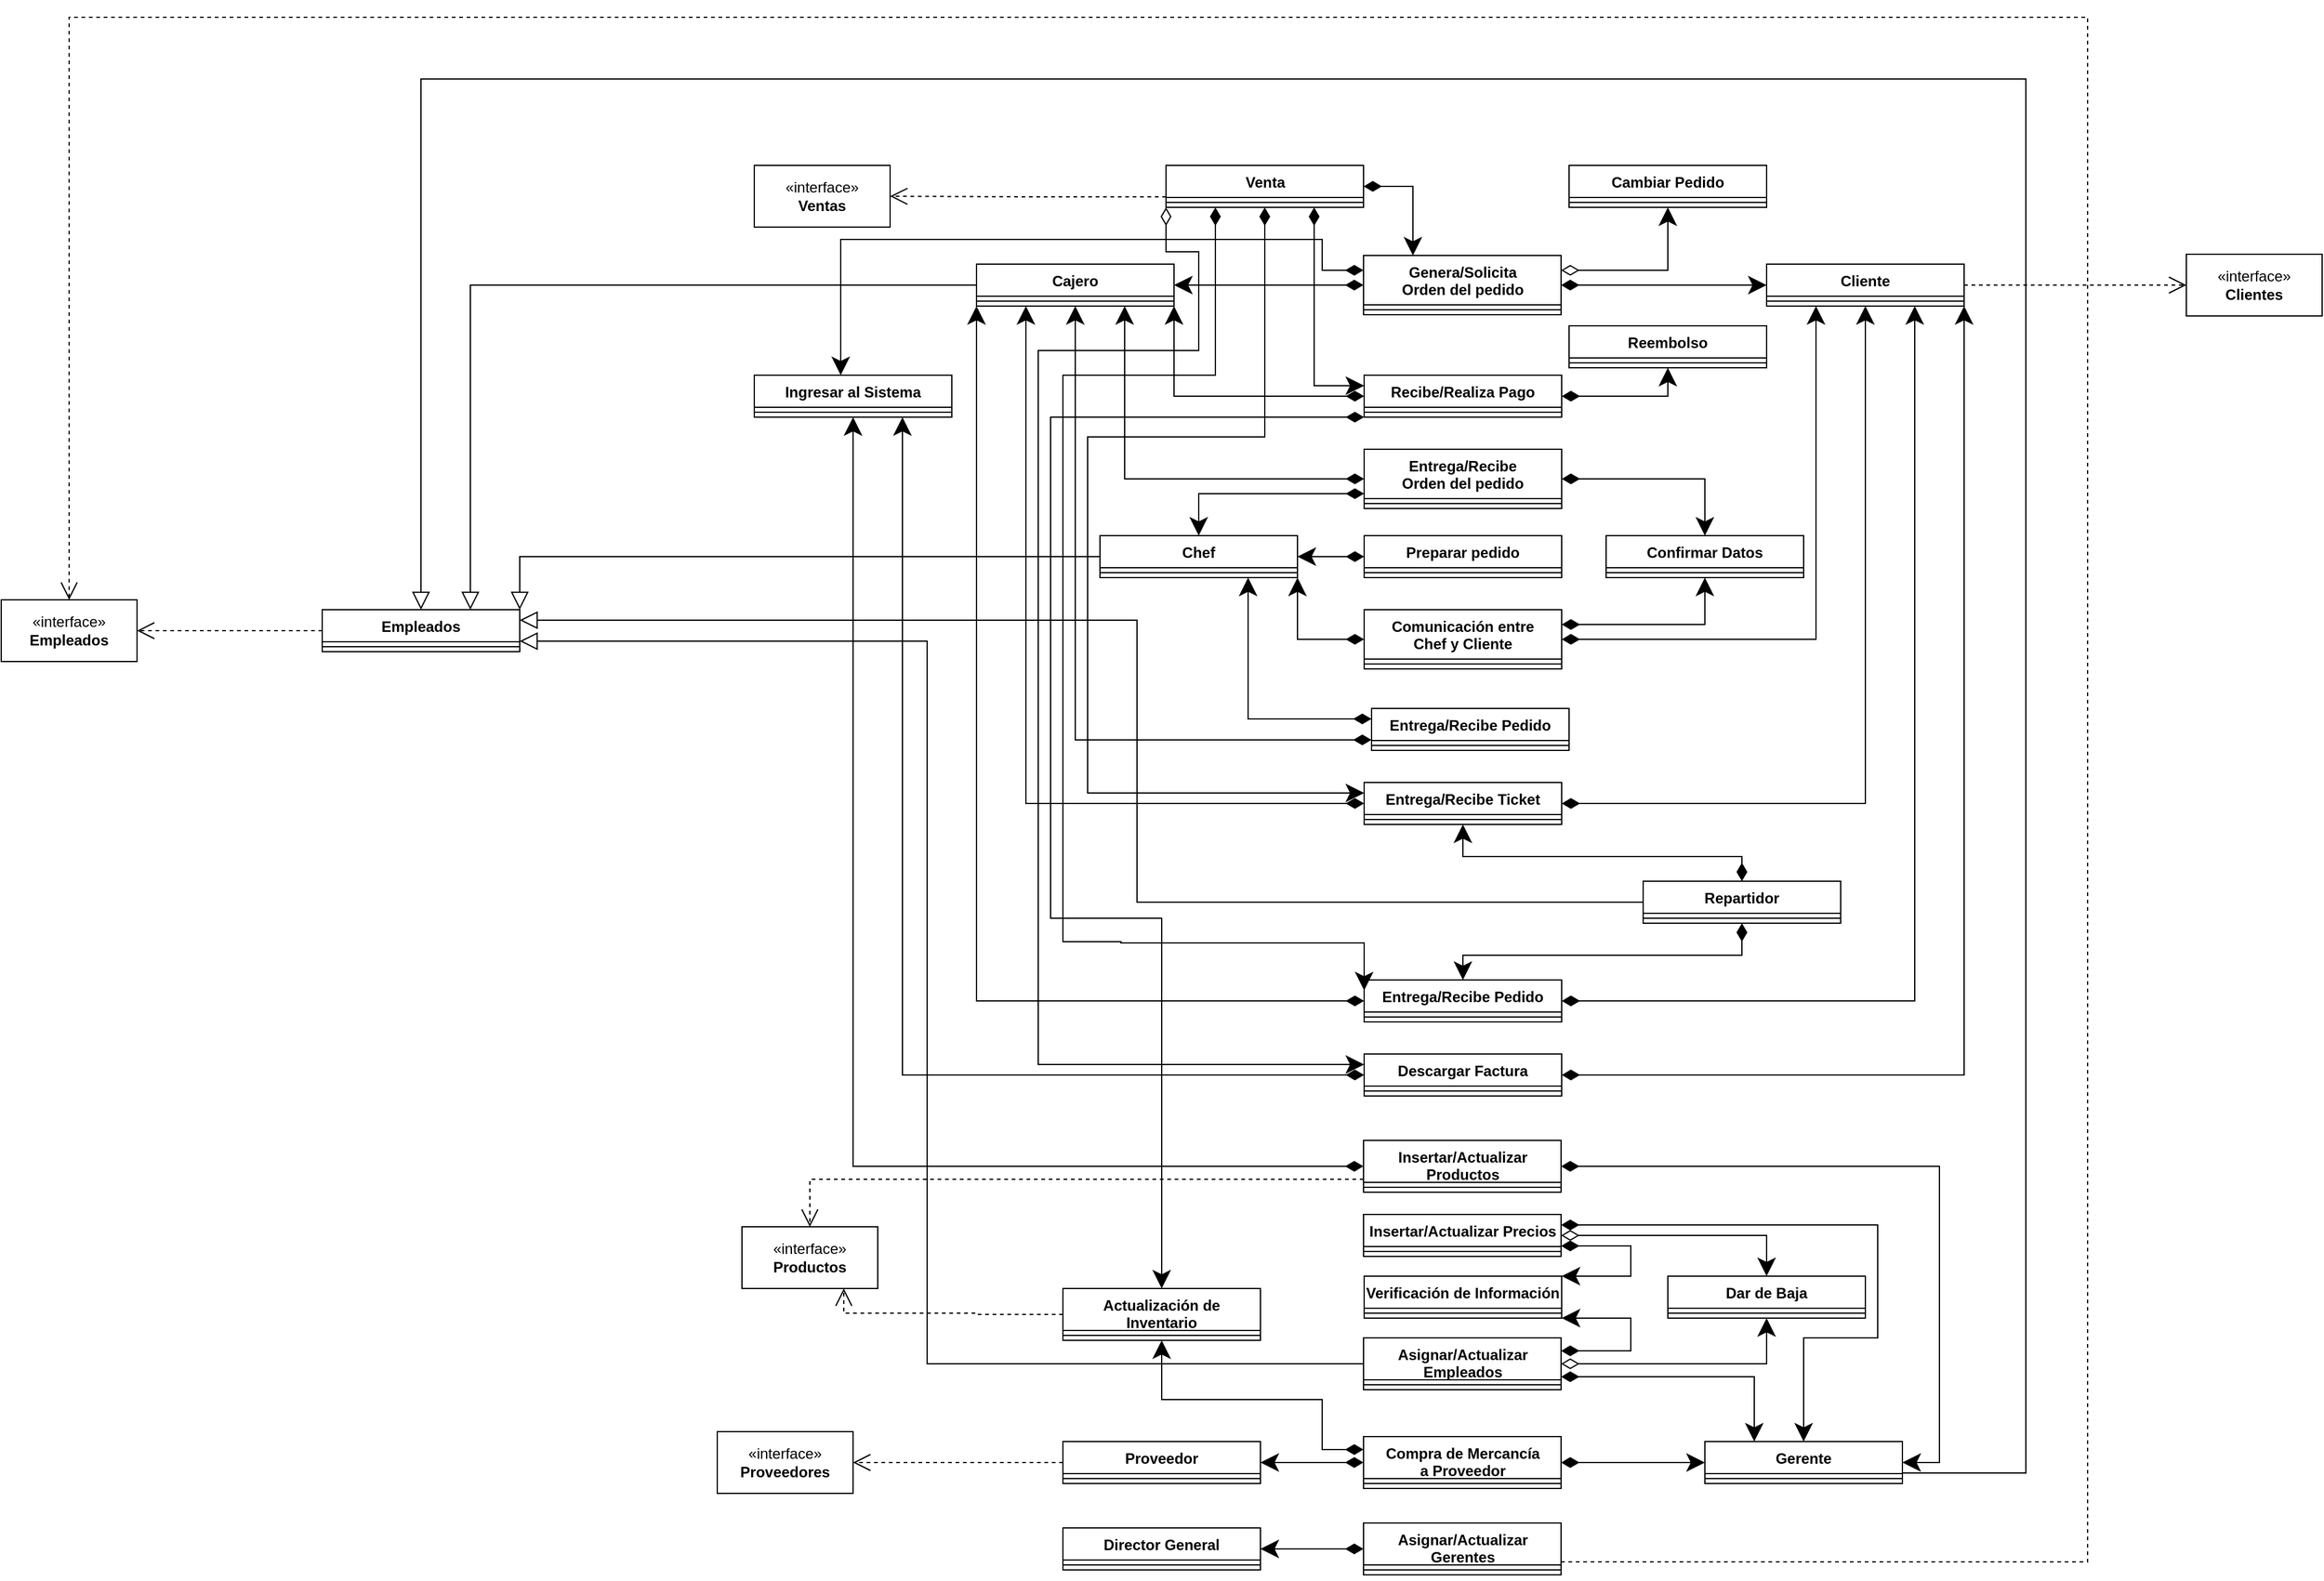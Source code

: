<mxfile version="24.0.4" type="device">
  <diagram name="Página-1" id="PfWwZK9XXGAbCK31NurD">
    <mxGraphModel dx="1707" dy="1693" grid="1" gridSize="10" guides="1" tooltips="1" connect="1" arrows="1" fold="1" page="1" pageScale="1" pageWidth="827" pageHeight="1169" math="0" shadow="0">
      <root>
        <mxCell id="0" />
        <mxCell id="1" parent="0" />
        <mxCell id="RG0kYGxBwc-abc-6VBha-24" style="edgeStyle=orthogonalEdgeStyle;rounded=0;orthogonalLoop=1;jettySize=auto;html=1;exitX=0;exitY=0.5;exitDx=0;exitDy=0;entryX=0.75;entryY=0;entryDx=0;entryDy=0;endArrow=block;endFill=0;endSize=12;" parent="1" source="FRfssdo3dwxB3OvRQ1Hg-1" target="y7RJuOudr_c_py1oiqPL-2" edge="1">
          <mxGeometry relative="1" as="geometry">
            <mxPoint x="-340" y="360" as="targetPoint" />
            <Array as="points">
              <mxPoint x="-400" y="117" />
            </Array>
          </mxGeometry>
        </mxCell>
        <mxCell id="FRfssdo3dwxB3OvRQ1Hg-1" value="Cajero" style="swimlane;fontStyle=1;align=center;verticalAlign=top;childLayout=stackLayout;horizontal=1;startSize=26;horizontalStack=0;resizeParent=1;resizeParentMax=0;resizeLast=0;collapsible=1;marginBottom=0;whiteSpace=wrap;html=1;" parent="1" vertex="1">
          <mxGeometry x="10" y="100" width="160" height="34" as="geometry" />
        </mxCell>
        <mxCell id="FRfssdo3dwxB3OvRQ1Hg-3" value="" style="line;strokeWidth=1;fillColor=none;align=left;verticalAlign=middle;spacingTop=-1;spacingLeft=3;spacingRight=3;rotatable=0;labelPosition=right;points=[];portConstraint=eastwest;strokeColor=inherit;" parent="FRfssdo3dwxB3OvRQ1Hg-1" vertex="1">
          <mxGeometry y="26" width="160" height="8" as="geometry" />
        </mxCell>
        <mxCell id="RG0kYGxBwc-abc-6VBha-12" style="edgeStyle=orthogonalEdgeStyle;rounded=0;orthogonalLoop=1;jettySize=auto;html=1;exitX=1;exitY=0.5;exitDx=0;exitDy=0;entryX=0;entryY=0.5;entryDx=0;entryDy=0;dashed=1;endArrow=open;endFill=0;endSize=12;" parent="1" source="FRfssdo3dwxB3OvRQ1Hg-5" target="RG0kYGxBwc-abc-6VBha-5" edge="1">
          <mxGeometry relative="1" as="geometry" />
        </mxCell>
        <mxCell id="FRfssdo3dwxB3OvRQ1Hg-5" value="Cliente" style="swimlane;fontStyle=1;align=center;verticalAlign=top;childLayout=stackLayout;horizontal=1;startSize=26;horizontalStack=0;resizeParent=1;resizeParentMax=0;resizeLast=0;collapsible=1;marginBottom=0;whiteSpace=wrap;html=1;" parent="1" vertex="1">
          <mxGeometry x="650" y="100" width="160" height="34" as="geometry" />
        </mxCell>
        <mxCell id="FRfssdo3dwxB3OvRQ1Hg-6" value="" style="line;strokeWidth=1;fillColor=none;align=left;verticalAlign=middle;spacingTop=-1;spacingLeft=3;spacingRight=3;rotatable=0;labelPosition=right;points=[];portConstraint=eastwest;strokeColor=inherit;" parent="FRfssdo3dwxB3OvRQ1Hg-5" vertex="1">
          <mxGeometry y="26" width="160" height="8" as="geometry" />
        </mxCell>
        <mxCell id="FRfssdo3dwxB3OvRQ1Hg-15" style="edgeStyle=orthogonalEdgeStyle;rounded=0;orthogonalLoop=1;jettySize=auto;html=1;exitX=1;exitY=0.5;exitDx=0;exitDy=0;entryX=0;entryY=0.5;entryDx=0;entryDy=0;startArrow=diamondThin;startFill=1;targetPerimeterSpacing=4;sourcePerimeterSpacing=4;endSize=12;startSize=12;" parent="1" source="FRfssdo3dwxB3OvRQ1Hg-7" target="FRfssdo3dwxB3OvRQ1Hg-5" edge="1">
          <mxGeometry relative="1" as="geometry" />
        </mxCell>
        <mxCell id="FRfssdo3dwxB3OvRQ1Hg-16" style="edgeStyle=orthogonalEdgeStyle;rounded=0;orthogonalLoop=1;jettySize=auto;html=1;exitX=0;exitY=0.5;exitDx=0;exitDy=0;entryX=1;entryY=0.5;entryDx=0;entryDy=0;startArrow=diamondThin;startFill=1;endSize=12;startSize=12;" parent="1" source="FRfssdo3dwxB3OvRQ1Hg-7" target="FRfssdo3dwxB3OvRQ1Hg-1" edge="1">
          <mxGeometry relative="1" as="geometry" />
        </mxCell>
        <mxCell id="FRfssdo3dwxB3OvRQ1Hg-22" style="edgeStyle=orthogonalEdgeStyle;rounded=0;orthogonalLoop=1;jettySize=auto;html=1;exitX=1;exitY=0.25;exitDx=0;exitDy=0;entryX=0.5;entryY=1;entryDx=0;entryDy=0;startArrow=diamondThin;startFill=0;endSize=12;startSize=12;targetPerimeterSpacing=4;sourcePerimeterSpacing=4;" parent="1" source="FRfssdo3dwxB3OvRQ1Hg-7" target="FRfssdo3dwxB3OvRQ1Hg-20" edge="1">
          <mxGeometry relative="1" as="geometry" />
        </mxCell>
        <mxCell id="FRfssdo3dwxB3OvRQ1Hg-30" style="edgeStyle=orthogonalEdgeStyle;rounded=0;orthogonalLoop=1;jettySize=auto;html=1;exitX=0;exitY=0.25;exitDx=0;exitDy=0;entryX=0.5;entryY=0;entryDx=0;entryDy=0;startArrow=diamondThin;startFill=1;endSize=12;startSize=12;" parent="1" source="FRfssdo3dwxB3OvRQ1Hg-7" edge="1">
          <mxGeometry relative="1" as="geometry">
            <mxPoint x="-100" y="190" as="targetPoint" />
            <Array as="points">
              <mxPoint x="290" y="105" />
              <mxPoint x="290" y="80" />
              <mxPoint x="-100" y="80" />
            </Array>
          </mxGeometry>
        </mxCell>
        <mxCell id="FRfssdo3dwxB3OvRQ1Hg-7" value="Genera/Solicita&lt;br&gt;Orden del pedido" style="swimlane;fontStyle=1;align=center;verticalAlign=top;childLayout=stackLayout;horizontal=1;startSize=40;horizontalStack=0;resizeParent=1;resizeParentMax=0;resizeLast=0;collapsible=1;marginBottom=0;whiteSpace=wrap;html=1;" parent="1" vertex="1">
          <mxGeometry x="323.5" y="93" width="160" height="48" as="geometry" />
        </mxCell>
        <mxCell id="FRfssdo3dwxB3OvRQ1Hg-9" value="" style="line;strokeWidth=1;fillColor=none;align=left;verticalAlign=middle;spacingTop=-1;spacingLeft=3;spacingRight=3;rotatable=0;labelPosition=right;points=[];portConstraint=eastwest;strokeColor=inherit;" parent="FRfssdo3dwxB3OvRQ1Hg-7" vertex="1">
          <mxGeometry y="40" width="160" height="8" as="geometry" />
        </mxCell>
        <mxCell id="FRfssdo3dwxB3OvRQ1Hg-11" value="Ingresar al Sistema" style="swimlane;fontStyle=1;align=center;verticalAlign=top;childLayout=stackLayout;horizontal=1;startSize=26;horizontalStack=0;resizeParent=1;resizeParentMax=0;resizeLast=0;collapsible=1;marginBottom=0;whiteSpace=wrap;html=1;" parent="1" vertex="1">
          <mxGeometry x="-170" y="190" width="160" height="34" as="geometry" />
        </mxCell>
        <mxCell id="FRfssdo3dwxB3OvRQ1Hg-13" value="" style="line;strokeWidth=1;fillColor=none;align=left;verticalAlign=middle;spacingTop=-1;spacingLeft=3;spacingRight=3;rotatable=0;labelPosition=right;points=[];portConstraint=eastwest;strokeColor=inherit;" parent="FRfssdo3dwxB3OvRQ1Hg-11" vertex="1">
          <mxGeometry y="26" width="160" height="8" as="geometry" />
        </mxCell>
        <mxCell id="FRfssdo3dwxB3OvRQ1Hg-20" value="Cambiar Pedido" style="swimlane;fontStyle=1;align=center;verticalAlign=top;childLayout=stackLayout;horizontal=1;startSize=26;horizontalStack=0;resizeParent=1;resizeParentMax=0;resizeLast=0;collapsible=1;marginBottom=0;whiteSpace=wrap;html=1;" parent="1" vertex="1">
          <mxGeometry x="490" y="20" width="160" height="34" as="geometry" />
        </mxCell>
        <mxCell id="FRfssdo3dwxB3OvRQ1Hg-21" value="" style="line;strokeWidth=1;fillColor=none;align=left;verticalAlign=middle;spacingTop=-1;spacingLeft=3;spacingRight=3;rotatable=0;labelPosition=right;points=[];portConstraint=eastwest;strokeColor=inherit;" parent="FRfssdo3dwxB3OvRQ1Hg-20" vertex="1">
          <mxGeometry y="26" width="160" height="8" as="geometry" />
        </mxCell>
        <mxCell id="FRfssdo3dwxB3OvRQ1Hg-28" style="edgeStyle=orthogonalEdgeStyle;rounded=0;orthogonalLoop=1;jettySize=auto;html=1;exitX=1;exitY=0.5;exitDx=0;exitDy=0;entryX=0.5;entryY=1;entryDx=0;entryDy=0;startArrow=diamondThin;startFill=1;endSize=12;startSize=12;" parent="1" source="FRfssdo3dwxB3OvRQ1Hg-23" target="FRfssdo3dwxB3OvRQ1Hg-26" edge="1">
          <mxGeometry relative="1" as="geometry">
            <Array as="points">
              <mxPoint x="570" y="207" />
            </Array>
          </mxGeometry>
        </mxCell>
        <mxCell id="FRfssdo3dwxB3OvRQ1Hg-31" style="edgeStyle=orthogonalEdgeStyle;rounded=0;orthogonalLoop=1;jettySize=auto;html=1;exitX=0;exitY=0.5;exitDx=0;exitDy=0;entryX=1;entryY=1;entryDx=0;entryDy=0;startArrow=diamondThin;startFill=1;endSize=12;startSize=12;" parent="1" source="FRfssdo3dwxB3OvRQ1Hg-23" target="FRfssdo3dwxB3OvRQ1Hg-1" edge="1">
          <mxGeometry relative="1" as="geometry" />
        </mxCell>
        <mxCell id="FRfssdo3dwxB3OvRQ1Hg-117" style="edgeStyle=orthogonalEdgeStyle;rounded=0;orthogonalLoop=1;jettySize=auto;html=1;exitX=0;exitY=1;exitDx=0;exitDy=0;entryX=0.5;entryY=0;entryDx=0;entryDy=0;startArrow=diamondThin;startFill=1;endSize=12;startSize=12;" parent="1" source="FRfssdo3dwxB3OvRQ1Hg-23" target="FRfssdo3dwxB3OvRQ1Hg-114" edge="1">
          <mxGeometry relative="1" as="geometry">
            <Array as="points">
              <mxPoint x="70" y="224" />
              <mxPoint x="70" y="630" />
              <mxPoint x="160" y="630" />
            </Array>
          </mxGeometry>
        </mxCell>
        <mxCell id="FRfssdo3dwxB3OvRQ1Hg-23" value="Recibe/Realiza Pago" style="swimlane;fontStyle=1;align=center;verticalAlign=top;childLayout=stackLayout;horizontal=1;startSize=26;horizontalStack=0;resizeParent=1;resizeParentMax=0;resizeLast=0;collapsible=1;marginBottom=0;whiteSpace=wrap;html=1;" parent="1" vertex="1">
          <mxGeometry x="324" y="190" width="160" height="34" as="geometry" />
        </mxCell>
        <mxCell id="FRfssdo3dwxB3OvRQ1Hg-24" value="" style="line;strokeWidth=1;fillColor=none;align=left;verticalAlign=middle;spacingTop=-1;spacingLeft=3;spacingRight=3;rotatable=0;labelPosition=right;points=[];portConstraint=eastwest;strokeColor=inherit;" parent="FRfssdo3dwxB3OvRQ1Hg-23" vertex="1">
          <mxGeometry y="26" width="160" height="8" as="geometry" />
        </mxCell>
        <mxCell id="FRfssdo3dwxB3OvRQ1Hg-26" value="Reembolso" style="swimlane;fontStyle=1;align=center;verticalAlign=top;childLayout=stackLayout;horizontal=1;startSize=26;horizontalStack=0;resizeParent=1;resizeParentMax=0;resizeLast=0;collapsible=1;marginBottom=0;whiteSpace=wrap;html=1;" parent="1" vertex="1">
          <mxGeometry x="490" y="150" width="160" height="34" as="geometry" />
        </mxCell>
        <mxCell id="FRfssdo3dwxB3OvRQ1Hg-27" value="" style="line;strokeWidth=1;fillColor=none;align=left;verticalAlign=middle;spacingTop=-1;spacingLeft=3;spacingRight=3;rotatable=0;labelPosition=right;points=[];portConstraint=eastwest;strokeColor=inherit;" parent="FRfssdo3dwxB3OvRQ1Hg-26" vertex="1">
          <mxGeometry y="26" width="160" height="8" as="geometry" />
        </mxCell>
        <mxCell id="FRfssdo3dwxB3OvRQ1Hg-35" style="edgeStyle=orthogonalEdgeStyle;rounded=0;orthogonalLoop=1;jettySize=auto;html=1;exitX=0;exitY=0.5;exitDx=0;exitDy=0;entryX=0.25;entryY=1;entryDx=0;entryDy=0;startArrow=diamondThin;startFill=1;endSize=12;startSize=12;" parent="1" source="FRfssdo3dwxB3OvRQ1Hg-32" target="FRfssdo3dwxB3OvRQ1Hg-1" edge="1">
          <mxGeometry relative="1" as="geometry" />
        </mxCell>
        <mxCell id="FRfssdo3dwxB3OvRQ1Hg-36" style="edgeStyle=orthogonalEdgeStyle;rounded=0;orthogonalLoop=1;jettySize=auto;html=1;exitX=1;exitY=0.5;exitDx=0;exitDy=0;startArrow=diamondThin;startFill=1;endSize=12;startSize=12;entryX=0.5;entryY=1;entryDx=0;entryDy=0;" parent="1" source="FRfssdo3dwxB3OvRQ1Hg-32" target="FRfssdo3dwxB3OvRQ1Hg-5" edge="1">
          <mxGeometry relative="1" as="geometry">
            <mxPoint x="730" y="190" as="targetPoint" />
            <Array as="points">
              <mxPoint x="730" y="537" />
            </Array>
          </mxGeometry>
        </mxCell>
        <mxCell id="FRfssdo3dwxB3OvRQ1Hg-32" value="Entrega/Recibe Ticket" style="swimlane;fontStyle=1;align=center;verticalAlign=top;childLayout=stackLayout;horizontal=1;startSize=26;horizontalStack=0;resizeParent=1;resizeParentMax=0;resizeLast=0;collapsible=1;marginBottom=0;whiteSpace=wrap;html=1;" parent="1" vertex="1">
          <mxGeometry x="324" y="520" width="160" height="34" as="geometry" />
        </mxCell>
        <mxCell id="FRfssdo3dwxB3OvRQ1Hg-33" value="" style="line;strokeWidth=1;fillColor=none;align=left;verticalAlign=middle;spacingTop=-1;spacingLeft=3;spacingRight=3;rotatable=0;labelPosition=right;points=[];portConstraint=eastwest;strokeColor=inherit;" parent="FRfssdo3dwxB3OvRQ1Hg-32" vertex="1">
          <mxGeometry y="26" width="160" height="8" as="geometry" />
        </mxCell>
        <mxCell id="FRfssdo3dwxB3OvRQ1Hg-67" style="edgeStyle=orthogonalEdgeStyle;rounded=0;orthogonalLoop=1;jettySize=auto;html=1;exitX=0.5;exitY=0;exitDx=0;exitDy=0;entryX=0.5;entryY=1;entryDx=0;entryDy=0;startArrow=diamondThin;startFill=1;endSize=12;startSize=12;" parent="1" source="FRfssdo3dwxB3OvRQ1Hg-37" target="FRfssdo3dwxB3OvRQ1Hg-32" edge="1">
          <mxGeometry relative="1" as="geometry">
            <Array as="points">
              <mxPoint x="630" y="580" />
              <mxPoint x="404" y="580" />
            </Array>
          </mxGeometry>
        </mxCell>
        <mxCell id="FRfssdo3dwxB3OvRQ1Hg-68" style="edgeStyle=orthogonalEdgeStyle;rounded=0;orthogonalLoop=1;jettySize=auto;html=1;exitX=0.5;exitY=1;exitDx=0;exitDy=0;entryX=0.5;entryY=0;entryDx=0;entryDy=0;startArrow=diamondThin;startFill=1;endSize=12;startSize=12;" parent="1" source="FRfssdo3dwxB3OvRQ1Hg-37" target="FRfssdo3dwxB3OvRQ1Hg-42" edge="1">
          <mxGeometry relative="1" as="geometry">
            <Array as="points">
              <mxPoint x="630" y="660" />
              <mxPoint x="404" y="660" />
            </Array>
          </mxGeometry>
        </mxCell>
        <mxCell id="RG0kYGxBwc-abc-6VBha-29" style="edgeStyle=orthogonalEdgeStyle;rounded=0;orthogonalLoop=1;jettySize=auto;html=1;exitX=0;exitY=0.5;exitDx=0;exitDy=0;entryX=1;entryY=0.25;entryDx=0;entryDy=0;endArrow=block;endFill=0;endSize=12;" parent="1" source="FRfssdo3dwxB3OvRQ1Hg-37" target="y7RJuOudr_c_py1oiqPL-2" edge="1">
          <mxGeometry relative="1" as="geometry">
            <Array as="points">
              <mxPoint x="140" y="617" />
              <mxPoint x="140" y="389" />
            </Array>
            <mxPoint x="-340" y="385" as="targetPoint" />
          </mxGeometry>
        </mxCell>
        <mxCell id="FRfssdo3dwxB3OvRQ1Hg-37" value="Repartidor" style="swimlane;fontStyle=1;align=center;verticalAlign=top;childLayout=stackLayout;horizontal=1;startSize=26;horizontalStack=0;resizeParent=1;resizeParentMax=0;resizeLast=0;collapsible=1;marginBottom=0;whiteSpace=wrap;html=1;" parent="1" vertex="1">
          <mxGeometry x="550" y="600" width="160" height="34" as="geometry" />
        </mxCell>
        <mxCell id="FRfssdo3dwxB3OvRQ1Hg-38" value="" style="line;strokeWidth=1;fillColor=none;align=left;verticalAlign=middle;spacingTop=-1;spacingLeft=3;spacingRight=3;rotatable=0;labelPosition=right;points=[];portConstraint=eastwest;strokeColor=inherit;" parent="FRfssdo3dwxB3OvRQ1Hg-37" vertex="1">
          <mxGeometry y="26" width="160" height="8" as="geometry" />
        </mxCell>
        <mxCell id="FRfssdo3dwxB3OvRQ1Hg-66" style="edgeStyle=orthogonalEdgeStyle;rounded=0;orthogonalLoop=1;jettySize=auto;html=1;exitX=0;exitY=0.5;exitDx=0;exitDy=0;entryX=0;entryY=1;entryDx=0;entryDy=0;startArrow=diamondThin;startFill=1;endSize=12;startSize=12;" parent="1" source="FRfssdo3dwxB3OvRQ1Hg-42" target="FRfssdo3dwxB3OvRQ1Hg-1" edge="1">
          <mxGeometry relative="1" as="geometry" />
        </mxCell>
        <mxCell id="FRfssdo3dwxB3OvRQ1Hg-69" style="edgeStyle=orthogonalEdgeStyle;rounded=0;orthogonalLoop=1;jettySize=auto;html=1;exitX=1;exitY=0.5;exitDx=0;exitDy=0;entryX=0.75;entryY=1;entryDx=0;entryDy=0;startArrow=diamondThin;startFill=1;endSize=12;startSize=12;" parent="1" source="FRfssdo3dwxB3OvRQ1Hg-42" target="FRfssdo3dwxB3OvRQ1Hg-5" edge="1">
          <mxGeometry relative="1" as="geometry" />
        </mxCell>
        <mxCell id="FRfssdo3dwxB3OvRQ1Hg-42" value="Entrega/Recibe Pedido" style="swimlane;fontStyle=1;align=center;verticalAlign=top;childLayout=stackLayout;horizontal=1;startSize=26;horizontalStack=0;resizeParent=1;resizeParentMax=0;resizeLast=0;collapsible=1;marginBottom=0;whiteSpace=wrap;html=1;" parent="1" vertex="1">
          <mxGeometry x="324" y="680" width="160" height="34" as="geometry" />
        </mxCell>
        <mxCell id="FRfssdo3dwxB3OvRQ1Hg-43" value="" style="line;strokeWidth=1;fillColor=none;align=left;verticalAlign=middle;spacingTop=-1;spacingLeft=3;spacingRight=3;rotatable=0;labelPosition=right;points=[];portConstraint=eastwest;strokeColor=inherit;" parent="FRfssdo3dwxB3OvRQ1Hg-42" vertex="1">
          <mxGeometry y="26" width="160" height="8" as="geometry" />
        </mxCell>
        <mxCell id="FRfssdo3dwxB3OvRQ1Hg-46" style="edgeStyle=orthogonalEdgeStyle;rounded=0;orthogonalLoop=1;jettySize=auto;html=1;exitX=0;exitY=0.5;exitDx=0;exitDy=0;entryX=0.75;entryY=1;entryDx=0;entryDy=0;endSize=12;startSize=12;startArrow=diamondThin;startFill=1;" parent="1" source="FRfssdo3dwxB3OvRQ1Hg-44" target="FRfssdo3dwxB3OvRQ1Hg-1" edge="1">
          <mxGeometry relative="1" as="geometry" />
        </mxCell>
        <mxCell id="FRfssdo3dwxB3OvRQ1Hg-49" style="edgeStyle=orthogonalEdgeStyle;rounded=0;orthogonalLoop=1;jettySize=auto;html=1;exitX=0;exitY=0.75;exitDx=0;exitDy=0;entryX=0.5;entryY=0;entryDx=0;entryDy=0;startArrow=diamondThin;startFill=1;endSize=12;startSize=12;" parent="1" source="FRfssdo3dwxB3OvRQ1Hg-44" target="FRfssdo3dwxB3OvRQ1Hg-47" edge="1">
          <mxGeometry relative="1" as="geometry">
            <Array as="points">
              <mxPoint x="190" y="286" />
            </Array>
          </mxGeometry>
        </mxCell>
        <mxCell id="FRfssdo3dwxB3OvRQ1Hg-61" style="edgeStyle=orthogonalEdgeStyle;rounded=0;orthogonalLoop=1;jettySize=auto;html=1;exitX=1;exitY=0.5;exitDx=0;exitDy=0;entryX=0.5;entryY=0;entryDx=0;entryDy=0;startArrow=diamondThin;startFill=1;endSize=12;startSize=12;" parent="1" source="FRfssdo3dwxB3OvRQ1Hg-44" target="FRfssdo3dwxB3OvRQ1Hg-58" edge="1">
          <mxGeometry relative="1" as="geometry" />
        </mxCell>
        <mxCell id="FRfssdo3dwxB3OvRQ1Hg-44" value="Entrega/Recibe&lt;br&gt;Orden del pedido" style="swimlane;fontStyle=1;align=center;verticalAlign=top;childLayout=stackLayout;horizontal=1;startSize=40;horizontalStack=0;resizeParent=1;resizeParentMax=0;resizeLast=0;collapsible=1;marginBottom=0;whiteSpace=wrap;html=1;" parent="1" vertex="1">
          <mxGeometry x="324" y="250" width="160" height="48" as="geometry" />
        </mxCell>
        <mxCell id="FRfssdo3dwxB3OvRQ1Hg-45" value="" style="line;strokeWidth=1;fillColor=none;align=left;verticalAlign=middle;spacingTop=-1;spacingLeft=3;spacingRight=3;rotatable=0;labelPosition=right;points=[];portConstraint=eastwest;strokeColor=inherit;" parent="FRfssdo3dwxB3OvRQ1Hg-44" vertex="1">
          <mxGeometry y="40" width="160" height="8" as="geometry" />
        </mxCell>
        <mxCell id="RG0kYGxBwc-abc-6VBha-28" style="edgeStyle=orthogonalEdgeStyle;rounded=0;orthogonalLoop=1;jettySize=auto;html=1;exitX=0;exitY=0.5;exitDx=0;exitDy=0;entryX=1;entryY=0;entryDx=0;entryDy=0;endSize=12;endArrow=block;endFill=0;" parent="1" source="FRfssdo3dwxB3OvRQ1Hg-47" target="y7RJuOudr_c_py1oiqPL-2" edge="1">
          <mxGeometry relative="1" as="geometry">
            <mxPoint x="-340" y="372.5" as="targetPoint" />
          </mxGeometry>
        </mxCell>
        <mxCell id="FRfssdo3dwxB3OvRQ1Hg-47" value="Chef" style="swimlane;fontStyle=1;align=center;verticalAlign=top;childLayout=stackLayout;horizontal=1;startSize=26;horizontalStack=0;resizeParent=1;resizeParentMax=0;resizeLast=0;collapsible=1;marginBottom=0;whiteSpace=wrap;html=1;" parent="1" vertex="1">
          <mxGeometry x="110" y="320" width="160" height="34" as="geometry" />
        </mxCell>
        <mxCell id="FRfssdo3dwxB3OvRQ1Hg-48" value="" style="line;strokeWidth=1;fillColor=none;align=left;verticalAlign=middle;spacingTop=-1;spacingLeft=3;spacingRight=3;rotatable=0;labelPosition=right;points=[];portConstraint=eastwest;strokeColor=inherit;" parent="FRfssdo3dwxB3OvRQ1Hg-47" vertex="1">
          <mxGeometry y="26" width="160" height="8" as="geometry" />
        </mxCell>
        <mxCell id="FRfssdo3dwxB3OvRQ1Hg-53" style="edgeStyle=orthogonalEdgeStyle;rounded=0;orthogonalLoop=1;jettySize=auto;html=1;exitX=0;exitY=0.5;exitDx=0;exitDy=0;entryX=1;entryY=0.5;entryDx=0;entryDy=0;startArrow=diamondThin;startFill=1;endSize=12;startSize=12;" parent="1" source="FRfssdo3dwxB3OvRQ1Hg-50" target="FRfssdo3dwxB3OvRQ1Hg-47" edge="1">
          <mxGeometry relative="1" as="geometry" />
        </mxCell>
        <mxCell id="FRfssdo3dwxB3OvRQ1Hg-50" value="Preparar pedido" style="swimlane;fontStyle=1;align=center;verticalAlign=top;childLayout=stackLayout;horizontal=1;startSize=26;horizontalStack=0;resizeParent=1;resizeParentMax=0;resizeLast=0;collapsible=1;marginBottom=0;whiteSpace=wrap;html=1;" parent="1" vertex="1">
          <mxGeometry x="324" y="320" width="160" height="34" as="geometry" />
        </mxCell>
        <mxCell id="FRfssdo3dwxB3OvRQ1Hg-51" value="" style="line;strokeWidth=1;fillColor=none;align=left;verticalAlign=middle;spacingTop=-1;spacingLeft=3;spacingRight=3;rotatable=0;labelPosition=right;points=[];portConstraint=eastwest;strokeColor=inherit;" parent="FRfssdo3dwxB3OvRQ1Hg-50" vertex="1">
          <mxGeometry y="26" width="160" height="8" as="geometry" />
        </mxCell>
        <mxCell id="FRfssdo3dwxB3OvRQ1Hg-56" style="edgeStyle=orthogonalEdgeStyle;rounded=0;orthogonalLoop=1;jettySize=auto;html=1;exitX=0;exitY=0.5;exitDx=0;exitDy=0;entryX=1;entryY=1;entryDx=0;entryDy=0;endSize=12;startSize=12;startArrow=diamondThin;startFill=1;" parent="1" source="FRfssdo3dwxB3OvRQ1Hg-54" target="FRfssdo3dwxB3OvRQ1Hg-47" edge="1">
          <mxGeometry relative="1" as="geometry" />
        </mxCell>
        <mxCell id="FRfssdo3dwxB3OvRQ1Hg-57" style="edgeStyle=orthogonalEdgeStyle;rounded=0;orthogonalLoop=1;jettySize=auto;html=1;exitX=1;exitY=0.5;exitDx=0;exitDy=0;entryX=0.25;entryY=1;entryDx=0;entryDy=0;endSize=12;startSize=12;startArrow=diamondThin;startFill=1;" parent="1" source="FRfssdo3dwxB3OvRQ1Hg-54" target="FRfssdo3dwxB3OvRQ1Hg-5" edge="1">
          <mxGeometry relative="1" as="geometry" />
        </mxCell>
        <mxCell id="FRfssdo3dwxB3OvRQ1Hg-60" style="edgeStyle=orthogonalEdgeStyle;rounded=0;orthogonalLoop=1;jettySize=auto;html=1;exitX=1;exitY=0.25;exitDx=0;exitDy=0;entryX=0.5;entryY=1;entryDx=0;entryDy=0;startArrow=diamondThin;startFill=1;endSize=12;startSize=12;" parent="1" source="FRfssdo3dwxB3OvRQ1Hg-54" target="FRfssdo3dwxB3OvRQ1Hg-58" edge="1">
          <mxGeometry relative="1" as="geometry" />
        </mxCell>
        <mxCell id="FRfssdo3dwxB3OvRQ1Hg-54" value="Comunicación entre&lt;br&gt;Chef y Cliente" style="swimlane;fontStyle=1;align=center;verticalAlign=top;childLayout=stackLayout;horizontal=1;startSize=40;horizontalStack=0;resizeParent=1;resizeParentMax=0;resizeLast=0;collapsible=1;marginBottom=0;whiteSpace=wrap;html=1;" parent="1" vertex="1">
          <mxGeometry x="324" y="380" width="160" height="48" as="geometry" />
        </mxCell>
        <mxCell id="FRfssdo3dwxB3OvRQ1Hg-55" value="" style="line;strokeWidth=1;fillColor=none;align=left;verticalAlign=middle;spacingTop=-1;spacingLeft=3;spacingRight=3;rotatable=0;labelPosition=right;points=[];portConstraint=eastwest;strokeColor=inherit;" parent="FRfssdo3dwxB3OvRQ1Hg-54" vertex="1">
          <mxGeometry y="40" width="160" height="8" as="geometry" />
        </mxCell>
        <mxCell id="FRfssdo3dwxB3OvRQ1Hg-58" value="Confirmar Datos" style="swimlane;fontStyle=1;align=center;verticalAlign=top;childLayout=stackLayout;horizontal=1;startSize=26;horizontalStack=0;resizeParent=1;resizeParentMax=0;resizeLast=0;collapsible=1;marginBottom=0;whiteSpace=wrap;html=1;" parent="1" vertex="1">
          <mxGeometry x="520" y="320" width="160" height="34" as="geometry" />
        </mxCell>
        <mxCell id="FRfssdo3dwxB3OvRQ1Hg-59" value="" style="line;strokeWidth=1;fillColor=none;align=left;verticalAlign=middle;spacingTop=-1;spacingLeft=3;spacingRight=3;rotatable=0;labelPosition=right;points=[];portConstraint=eastwest;strokeColor=inherit;" parent="FRfssdo3dwxB3OvRQ1Hg-58" vertex="1">
          <mxGeometry y="26" width="160" height="8" as="geometry" />
        </mxCell>
        <mxCell id="FRfssdo3dwxB3OvRQ1Hg-64" style="edgeStyle=orthogonalEdgeStyle;rounded=0;orthogonalLoop=1;jettySize=auto;html=1;exitX=0;exitY=0.25;exitDx=0;exitDy=0;entryX=0.75;entryY=1;entryDx=0;entryDy=0;endSize=12;startSize=12;startArrow=diamondThin;startFill=1;" parent="1" source="FRfssdo3dwxB3OvRQ1Hg-62" target="FRfssdo3dwxB3OvRQ1Hg-47" edge="1">
          <mxGeometry relative="1" as="geometry" />
        </mxCell>
        <mxCell id="FRfssdo3dwxB3OvRQ1Hg-65" style="edgeStyle=orthogonalEdgeStyle;rounded=0;orthogonalLoop=1;jettySize=auto;html=1;exitX=0;exitY=0.75;exitDx=0;exitDy=0;entryX=0.5;entryY=1;entryDx=0;entryDy=0;startArrow=diamondThin;startFill=1;endSize=12;startSize=12;" parent="1" source="FRfssdo3dwxB3OvRQ1Hg-62" target="FRfssdo3dwxB3OvRQ1Hg-1" edge="1">
          <mxGeometry relative="1" as="geometry" />
        </mxCell>
        <mxCell id="FRfssdo3dwxB3OvRQ1Hg-62" value="Entrega/Recibe Pedido" style="swimlane;fontStyle=1;align=center;verticalAlign=top;childLayout=stackLayout;horizontal=1;startSize=26;horizontalStack=0;resizeParent=1;resizeParentMax=0;resizeLast=0;collapsible=1;marginBottom=0;whiteSpace=wrap;html=1;" parent="1" vertex="1">
          <mxGeometry x="330" y="460" width="160" height="34" as="geometry" />
        </mxCell>
        <mxCell id="FRfssdo3dwxB3OvRQ1Hg-63" value="" style="line;strokeWidth=1;fillColor=none;align=left;verticalAlign=middle;spacingTop=-1;spacingLeft=3;spacingRight=3;rotatable=0;labelPosition=right;points=[];portConstraint=eastwest;strokeColor=inherit;" parent="FRfssdo3dwxB3OvRQ1Hg-62" vertex="1">
          <mxGeometry y="26" width="160" height="8" as="geometry" />
        </mxCell>
        <mxCell id="FRfssdo3dwxB3OvRQ1Hg-74" style="edgeStyle=orthogonalEdgeStyle;rounded=0;orthogonalLoop=1;jettySize=auto;html=1;exitX=0;exitY=0.5;exitDx=0;exitDy=0;entryX=1;entryY=0.5;entryDx=0;entryDy=0;startArrow=diamondThin;startFill=1;endSize=12;startSize=12;" parent="1" source="FRfssdo3dwxB3OvRQ1Hg-70" target="FRfssdo3dwxB3OvRQ1Hg-72" edge="1">
          <mxGeometry relative="1" as="geometry" />
        </mxCell>
        <mxCell id="RG0kYGxBwc-abc-6VBha-34" style="edgeStyle=orthogonalEdgeStyle;rounded=0;orthogonalLoop=1;jettySize=auto;html=1;exitX=1;exitY=0.75;exitDx=0;exitDy=0;entryX=0.5;entryY=0;entryDx=0;entryDy=0;endArrow=open;endFill=0;endSize=12;dashed=1;" parent="1" source="FRfssdo3dwxB3OvRQ1Hg-70" target="y7RJuOudr_c_py1oiqPL-1" edge="1">
          <mxGeometry relative="1" as="geometry">
            <Array as="points">
              <mxPoint x="910" y="1152" />
              <mxPoint x="910" y="-100" />
              <mxPoint x="-725" y="-100" />
            </Array>
            <mxPoint x="-395" y="360" as="targetPoint" />
          </mxGeometry>
        </mxCell>
        <mxCell id="FRfssdo3dwxB3OvRQ1Hg-70" value="Asignar/Actualizar Gerentes" style="swimlane;fontStyle=1;align=center;verticalAlign=top;childLayout=stackLayout;horizontal=1;startSize=34;horizontalStack=0;resizeParent=1;resizeParentMax=0;resizeLast=0;collapsible=1;marginBottom=0;whiteSpace=wrap;html=1;" parent="1" vertex="1">
          <mxGeometry x="323.5" y="1120" width="160" height="42" as="geometry" />
        </mxCell>
        <mxCell id="FRfssdo3dwxB3OvRQ1Hg-71" value="" style="line;strokeWidth=1;fillColor=none;align=left;verticalAlign=middle;spacingTop=-1;spacingLeft=3;spacingRight=3;rotatable=0;labelPosition=right;points=[];portConstraint=eastwest;strokeColor=inherit;" parent="FRfssdo3dwxB3OvRQ1Hg-70" vertex="1">
          <mxGeometry y="34" width="160" height="8" as="geometry" />
        </mxCell>
        <mxCell id="FRfssdo3dwxB3OvRQ1Hg-72" value="Director General" style="swimlane;fontStyle=1;align=center;verticalAlign=top;childLayout=stackLayout;horizontal=1;startSize=26;horizontalStack=0;resizeParent=1;resizeParentMax=0;resizeLast=0;collapsible=1;marginBottom=0;whiteSpace=wrap;html=1;" parent="1" vertex="1">
          <mxGeometry x="80" y="1124" width="160" height="34" as="geometry" />
        </mxCell>
        <mxCell id="FRfssdo3dwxB3OvRQ1Hg-73" value="" style="line;strokeWidth=1;fillColor=none;align=left;verticalAlign=middle;spacingTop=-1;spacingLeft=3;spacingRight=3;rotatable=0;labelPosition=right;points=[];portConstraint=eastwest;strokeColor=inherit;" parent="FRfssdo3dwxB3OvRQ1Hg-72" vertex="1">
          <mxGeometry y="26" width="160" height="8" as="geometry" />
        </mxCell>
        <mxCell id="FRfssdo3dwxB3OvRQ1Hg-106" style="edgeStyle=orthogonalEdgeStyle;rounded=0;orthogonalLoop=1;jettySize=auto;html=1;exitX=1;exitY=0.5;exitDx=0;exitDy=0;entryX=1;entryY=0.5;entryDx=0;entryDy=0;startArrow=diamondThin;startFill=1;endSize=12;startSize=12;" parent="1" source="FRfssdo3dwxB3OvRQ1Hg-75" target="FRfssdo3dwxB3OvRQ1Hg-98" edge="1">
          <mxGeometry relative="1" as="geometry" />
        </mxCell>
        <mxCell id="FRfssdo3dwxB3OvRQ1Hg-107" style="edgeStyle=orthogonalEdgeStyle;rounded=0;orthogonalLoop=1;jettySize=auto;html=1;exitX=0;exitY=0.5;exitDx=0;exitDy=0;entryX=0.5;entryY=1;entryDx=0;entryDy=0;startArrow=diamondThin;startFill=1;endSize=12;startSize=12;" parent="1" source="FRfssdo3dwxB3OvRQ1Hg-75" target="FRfssdo3dwxB3OvRQ1Hg-11" edge="1">
          <mxGeometry relative="1" as="geometry" />
        </mxCell>
        <mxCell id="RG0kYGxBwc-abc-6VBha-23" style="edgeStyle=orthogonalEdgeStyle;rounded=0;orthogonalLoop=1;jettySize=auto;html=1;exitX=0;exitY=0.75;exitDx=0;exitDy=0;entryX=0.5;entryY=0;entryDx=0;entryDy=0;startArrow=none;startFill=0;endArrow=open;endFill=0;dashed=1;endSize=12;" parent="1" source="FRfssdo3dwxB3OvRQ1Hg-75" target="RG0kYGxBwc-abc-6VBha-4" edge="1">
          <mxGeometry relative="1" as="geometry" />
        </mxCell>
        <mxCell id="FRfssdo3dwxB3OvRQ1Hg-75" value="Insertar/Actualizar Productos" style="swimlane;fontStyle=1;align=center;verticalAlign=top;childLayout=stackLayout;horizontal=1;startSize=34;horizontalStack=0;resizeParent=1;resizeParentMax=0;resizeLast=0;collapsible=1;marginBottom=0;whiteSpace=wrap;html=1;" parent="1" vertex="1">
          <mxGeometry x="323.5" y="810" width="160" height="42" as="geometry" />
        </mxCell>
        <mxCell id="FRfssdo3dwxB3OvRQ1Hg-76" value="" style="line;strokeWidth=1;fillColor=none;align=left;verticalAlign=middle;spacingTop=-1;spacingLeft=3;spacingRight=3;rotatable=0;labelPosition=right;points=[];portConstraint=eastwest;strokeColor=inherit;" parent="FRfssdo3dwxB3OvRQ1Hg-75" vertex="1">
          <mxGeometry y="34" width="160" height="8" as="geometry" />
        </mxCell>
        <mxCell id="FRfssdo3dwxB3OvRQ1Hg-93" style="edgeStyle=orthogonalEdgeStyle;rounded=0;orthogonalLoop=1;jettySize=auto;html=1;exitX=1;exitY=0.5;exitDx=0;exitDy=0;entryX=0.5;entryY=0;entryDx=0;entryDy=0;startArrow=diamondThin;startFill=0;endSize=12;startSize=12;" parent="1" source="FRfssdo3dwxB3OvRQ1Hg-77" target="FRfssdo3dwxB3OvRQ1Hg-90" edge="1">
          <mxGeometry relative="1" as="geometry" />
        </mxCell>
        <mxCell id="FRfssdo3dwxB3OvRQ1Hg-105" style="edgeStyle=orthogonalEdgeStyle;rounded=0;orthogonalLoop=1;jettySize=auto;html=1;exitX=1;exitY=0.25;exitDx=0;exitDy=0;entryX=0.5;entryY=0;entryDx=0;entryDy=0;startArrow=diamondThin;startFill=1;endSize=12;startSize=12;" parent="1" source="FRfssdo3dwxB3OvRQ1Hg-77" target="FRfssdo3dwxB3OvRQ1Hg-98" edge="1">
          <mxGeometry relative="1" as="geometry">
            <Array as="points">
              <mxPoint x="740" y="879" />
              <mxPoint x="740" y="970" />
              <mxPoint x="680" y="970" />
            </Array>
          </mxGeometry>
        </mxCell>
        <mxCell id="FRfssdo3dwxB3OvRQ1Hg-77" value="Insertar/Actualizar Precios" style="swimlane;fontStyle=1;align=center;verticalAlign=top;childLayout=stackLayout;horizontal=1;startSize=26;horizontalStack=0;resizeParent=1;resizeParentMax=0;resizeLast=0;collapsible=1;marginBottom=0;whiteSpace=wrap;html=1;" parent="1" vertex="1">
          <mxGeometry x="323.5" y="870" width="160" height="34" as="geometry" />
        </mxCell>
        <mxCell id="FRfssdo3dwxB3OvRQ1Hg-78" value="" style="line;strokeWidth=1;fillColor=none;align=left;verticalAlign=middle;spacingTop=-1;spacingLeft=3;spacingRight=3;rotatable=0;labelPosition=right;points=[];portConstraint=eastwest;strokeColor=inherit;" parent="FRfssdo3dwxB3OvRQ1Hg-77" vertex="1">
          <mxGeometry y="26" width="160" height="8" as="geometry" />
        </mxCell>
        <mxCell id="FRfssdo3dwxB3OvRQ1Hg-94" style="edgeStyle=orthogonalEdgeStyle;rounded=0;orthogonalLoop=1;jettySize=auto;html=1;exitX=1;exitY=0.5;exitDx=0;exitDy=0;entryX=0.5;entryY=1;entryDx=0;entryDy=0;startArrow=diamondThin;startFill=0;endSize=12;startSize=12;" parent="1" source="FRfssdo3dwxB3OvRQ1Hg-79" target="FRfssdo3dwxB3OvRQ1Hg-90" edge="1">
          <mxGeometry relative="1" as="geometry" />
        </mxCell>
        <mxCell id="FRfssdo3dwxB3OvRQ1Hg-104" style="edgeStyle=orthogonalEdgeStyle;rounded=0;orthogonalLoop=1;jettySize=auto;html=1;exitX=1;exitY=0.75;exitDx=0;exitDy=0;entryX=0.25;entryY=0;entryDx=0;entryDy=0;startArrow=diamondThin;startFill=1;endSize=12;startSize=12;" parent="1" source="FRfssdo3dwxB3OvRQ1Hg-79" target="FRfssdo3dwxB3OvRQ1Hg-98" edge="1">
          <mxGeometry relative="1" as="geometry" />
        </mxCell>
        <mxCell id="RG0kYGxBwc-abc-6VBha-33" style="edgeStyle=orthogonalEdgeStyle;rounded=0;orthogonalLoop=1;jettySize=auto;html=1;exitX=0;exitY=0.5;exitDx=0;exitDy=0;entryX=1;entryY=0.75;entryDx=0;entryDy=0;endArrow=block;endFill=0;endSize=12;" parent="1" source="FRfssdo3dwxB3OvRQ1Hg-79" target="y7RJuOudr_c_py1oiqPL-2" edge="1">
          <mxGeometry relative="1" as="geometry">
            <Array as="points">
              <mxPoint x="-30" y="991" />
              <mxPoint x="-30" y="406" />
            </Array>
            <mxPoint x="-340" y="397.5" as="targetPoint" />
          </mxGeometry>
        </mxCell>
        <mxCell id="FRfssdo3dwxB3OvRQ1Hg-79" value="Asignar/Actualizar Empleados" style="swimlane;fontStyle=1;align=center;verticalAlign=top;childLayout=stackLayout;horizontal=1;startSize=34;horizontalStack=0;resizeParent=1;resizeParentMax=0;resizeLast=0;collapsible=1;marginBottom=0;whiteSpace=wrap;html=1;" parent="1" vertex="1">
          <mxGeometry x="323.5" y="970" width="160" height="42" as="geometry" />
        </mxCell>
        <mxCell id="FRfssdo3dwxB3OvRQ1Hg-80" value="" style="line;strokeWidth=1;fillColor=none;align=left;verticalAlign=middle;spacingTop=-1;spacingLeft=3;spacingRight=3;rotatable=0;labelPosition=right;points=[];portConstraint=eastwest;strokeColor=inherit;" parent="FRfssdo3dwxB3OvRQ1Hg-79" vertex="1">
          <mxGeometry y="34" width="160" height="8" as="geometry" />
        </mxCell>
        <mxCell id="FRfssdo3dwxB3OvRQ1Hg-97" style="edgeStyle=orthogonalEdgeStyle;rounded=0;orthogonalLoop=1;jettySize=auto;html=1;exitX=0;exitY=0.5;exitDx=0;exitDy=0;entryX=1;entryY=0.5;entryDx=0;entryDy=0;startArrow=diamondThin;startFill=1;endSize=12;startSize=12;" parent="1" source="FRfssdo3dwxB3OvRQ1Hg-81" target="FRfssdo3dwxB3OvRQ1Hg-95" edge="1">
          <mxGeometry relative="1" as="geometry" />
        </mxCell>
        <mxCell id="FRfssdo3dwxB3OvRQ1Hg-116" style="edgeStyle=orthogonalEdgeStyle;rounded=0;orthogonalLoop=1;jettySize=auto;html=1;exitX=0;exitY=0.25;exitDx=0;exitDy=0;entryX=0.5;entryY=1;entryDx=0;entryDy=0;startArrow=diamondThin;startFill=1;endSize=12;startSize=12;" parent="1" source="FRfssdo3dwxB3OvRQ1Hg-81" target="FRfssdo3dwxB3OvRQ1Hg-114" edge="1">
          <mxGeometry relative="1" as="geometry">
            <Array as="points">
              <mxPoint x="290" y="1061" />
              <mxPoint x="290" y="1020" />
              <mxPoint x="160" y="1020" />
            </Array>
          </mxGeometry>
        </mxCell>
        <mxCell id="FRfssdo3dwxB3OvRQ1Hg-81" value="Compra de Mercancía&lt;br&gt;a Proveedor" style="swimlane;fontStyle=1;align=center;verticalAlign=top;childLayout=stackLayout;horizontal=1;startSize=34;horizontalStack=0;resizeParent=1;resizeParentMax=0;resizeLast=0;collapsible=1;marginBottom=0;whiteSpace=wrap;html=1;" parent="1" vertex="1">
          <mxGeometry x="323.5" y="1050" width="160" height="42" as="geometry" />
        </mxCell>
        <mxCell id="FRfssdo3dwxB3OvRQ1Hg-82" value="" style="line;strokeWidth=1;fillColor=none;align=left;verticalAlign=middle;spacingTop=-1;spacingLeft=3;spacingRight=3;rotatable=0;labelPosition=right;points=[];portConstraint=eastwest;strokeColor=inherit;" parent="FRfssdo3dwxB3OvRQ1Hg-81" vertex="1">
          <mxGeometry y="34" width="160" height="8" as="geometry" />
        </mxCell>
        <mxCell id="FRfssdo3dwxB3OvRQ1Hg-88" style="edgeStyle=orthogonalEdgeStyle;rounded=0;orthogonalLoop=1;jettySize=auto;html=1;exitX=1;exitY=0;exitDx=0;exitDy=0;entryX=1;entryY=0.75;entryDx=0;entryDy=0;startArrow=classic;startFill=1;endSize=12;startSize=12;endArrow=diamondThin;endFill=1;" parent="1" source="FRfssdo3dwxB3OvRQ1Hg-83" target="FRfssdo3dwxB3OvRQ1Hg-77" edge="1">
          <mxGeometry relative="1" as="geometry">
            <Array as="points">
              <mxPoint x="540" y="920" />
              <mxPoint x="540" y="896" />
            </Array>
          </mxGeometry>
        </mxCell>
        <mxCell id="FRfssdo3dwxB3OvRQ1Hg-89" style="edgeStyle=orthogonalEdgeStyle;rounded=0;orthogonalLoop=1;jettySize=auto;html=1;exitX=1;exitY=1;exitDx=0;exitDy=0;entryX=1;entryY=0.25;entryDx=0;entryDy=0;startArrow=classic;startFill=1;endSize=12;startSize=12;endArrow=diamondThin;endFill=1;" parent="1" source="FRfssdo3dwxB3OvRQ1Hg-83" target="FRfssdo3dwxB3OvRQ1Hg-79" edge="1">
          <mxGeometry relative="1" as="geometry">
            <Array as="points">
              <mxPoint x="540" y="954" />
              <mxPoint x="540" y="981" />
            </Array>
          </mxGeometry>
        </mxCell>
        <mxCell id="FRfssdo3dwxB3OvRQ1Hg-83" value="Verificación de Información" style="swimlane;fontStyle=1;align=center;verticalAlign=top;childLayout=stackLayout;horizontal=1;startSize=26;horizontalStack=0;resizeParent=1;resizeParentMax=0;resizeLast=0;collapsible=1;marginBottom=0;whiteSpace=wrap;html=1;" parent="1" vertex="1">
          <mxGeometry x="324" y="920" width="160" height="34" as="geometry" />
        </mxCell>
        <mxCell id="FRfssdo3dwxB3OvRQ1Hg-84" value="" style="line;strokeWidth=1;fillColor=none;align=left;verticalAlign=middle;spacingTop=-1;spacingLeft=3;spacingRight=3;rotatable=0;labelPosition=right;points=[];portConstraint=eastwest;strokeColor=inherit;" parent="FRfssdo3dwxB3OvRQ1Hg-83" vertex="1">
          <mxGeometry y="26" width="160" height="8" as="geometry" />
        </mxCell>
        <mxCell id="FRfssdo3dwxB3OvRQ1Hg-90" value="Dar de Baja" style="swimlane;fontStyle=1;align=center;verticalAlign=top;childLayout=stackLayout;horizontal=1;startSize=26;horizontalStack=0;resizeParent=1;resizeParentMax=0;resizeLast=0;collapsible=1;marginBottom=0;whiteSpace=wrap;html=1;" parent="1" vertex="1">
          <mxGeometry x="570" y="920" width="160" height="34" as="geometry" />
        </mxCell>
        <mxCell id="FRfssdo3dwxB3OvRQ1Hg-91" value="" style="line;strokeWidth=1;fillColor=none;align=left;verticalAlign=middle;spacingTop=-1;spacingLeft=3;spacingRight=3;rotatable=0;labelPosition=right;points=[];portConstraint=eastwest;strokeColor=inherit;" parent="FRfssdo3dwxB3OvRQ1Hg-90" vertex="1">
          <mxGeometry y="26" width="160" height="8" as="geometry" />
        </mxCell>
        <mxCell id="RG0kYGxBwc-abc-6VBha-31" style="edgeStyle=orthogonalEdgeStyle;rounded=0;orthogonalLoop=1;jettySize=auto;html=1;exitX=0;exitY=0.5;exitDx=0;exitDy=0;entryX=1;entryY=0.5;entryDx=0;entryDy=0;dashed=1;endArrow=open;endFill=0;endSize=12;" parent="1" source="FRfssdo3dwxB3OvRQ1Hg-95" target="RG0kYGxBwc-abc-6VBha-30" edge="1">
          <mxGeometry relative="1" as="geometry" />
        </mxCell>
        <mxCell id="FRfssdo3dwxB3OvRQ1Hg-95" value="Proveedor" style="swimlane;fontStyle=1;align=center;verticalAlign=top;childLayout=stackLayout;horizontal=1;startSize=26;horizontalStack=0;resizeParent=1;resizeParentMax=0;resizeLast=0;collapsible=1;marginBottom=0;whiteSpace=wrap;html=1;" parent="1" vertex="1">
          <mxGeometry x="80" y="1054" width="160" height="34" as="geometry" />
        </mxCell>
        <mxCell id="FRfssdo3dwxB3OvRQ1Hg-96" value="" style="line;strokeWidth=1;fillColor=none;align=left;verticalAlign=middle;spacingTop=-1;spacingLeft=3;spacingRight=3;rotatable=0;labelPosition=right;points=[];portConstraint=eastwest;strokeColor=inherit;" parent="FRfssdo3dwxB3OvRQ1Hg-95" vertex="1">
          <mxGeometry y="26" width="160" height="8" as="geometry" />
        </mxCell>
        <mxCell id="FRfssdo3dwxB3OvRQ1Hg-102" style="edgeStyle=orthogonalEdgeStyle;rounded=0;orthogonalLoop=1;jettySize=auto;html=1;exitX=0;exitY=0.5;exitDx=0;exitDy=0;entryX=1;entryY=0.5;entryDx=0;entryDy=0;startArrow=classic;startFill=1;endSize=12;startSize=12;endArrow=diamondThin;endFill=1;" parent="1" source="FRfssdo3dwxB3OvRQ1Hg-98" target="FRfssdo3dwxB3OvRQ1Hg-81" edge="1">
          <mxGeometry relative="1" as="geometry" />
        </mxCell>
        <mxCell id="RG0kYGxBwc-abc-6VBha-32" style="edgeStyle=orthogonalEdgeStyle;rounded=0;orthogonalLoop=1;jettySize=auto;html=1;exitX=1;exitY=0.75;exitDx=0;exitDy=0;entryX=0.5;entryY=0;entryDx=0;entryDy=0;endArrow=block;endFill=0;endSize=12;" parent="1" source="FRfssdo3dwxB3OvRQ1Hg-98" target="y7RJuOudr_c_py1oiqPL-2" edge="1">
          <mxGeometry relative="1" as="geometry">
            <Array as="points">
              <mxPoint x="860" y="1080" />
              <mxPoint x="860" y="-50" />
              <mxPoint x="-440" y="-50" />
            </Array>
            <mxPoint x="-367.5" y="360" as="targetPoint" />
          </mxGeometry>
        </mxCell>
        <mxCell id="FRfssdo3dwxB3OvRQ1Hg-98" value="Gerente" style="swimlane;fontStyle=1;align=center;verticalAlign=top;childLayout=stackLayout;horizontal=1;startSize=26;horizontalStack=0;resizeParent=1;resizeParentMax=0;resizeLast=0;collapsible=1;marginBottom=0;whiteSpace=wrap;html=1;" parent="1" vertex="1">
          <mxGeometry x="600" y="1054" width="160" height="34" as="geometry" />
        </mxCell>
        <mxCell id="FRfssdo3dwxB3OvRQ1Hg-99" value="" style="line;strokeWidth=1;fillColor=none;align=left;verticalAlign=middle;spacingTop=-1;spacingLeft=3;spacingRight=3;rotatable=0;labelPosition=right;points=[];portConstraint=eastwest;strokeColor=inherit;" parent="FRfssdo3dwxB3OvRQ1Hg-98" vertex="1">
          <mxGeometry y="26" width="160" height="8" as="geometry" />
        </mxCell>
        <mxCell id="FRfssdo3dwxB3OvRQ1Hg-112" style="edgeStyle=orthogonalEdgeStyle;rounded=0;orthogonalLoop=1;jettySize=auto;html=1;exitX=1;exitY=0.5;exitDx=0;exitDy=0;entryX=1;entryY=1;entryDx=0;entryDy=0;startArrow=diamondThin;startFill=1;endSize=12;startSize=12;" parent="1" source="FRfssdo3dwxB3OvRQ1Hg-110" target="FRfssdo3dwxB3OvRQ1Hg-5" edge="1">
          <mxGeometry relative="1" as="geometry" />
        </mxCell>
        <mxCell id="FRfssdo3dwxB3OvRQ1Hg-113" style="edgeStyle=orthogonalEdgeStyle;rounded=0;orthogonalLoop=1;jettySize=auto;html=1;exitX=0;exitY=0.5;exitDx=0;exitDy=0;entryX=0.75;entryY=1;entryDx=0;entryDy=0;startArrow=diamondThin;startFill=1;endSize=12;startSize=12;" parent="1" source="FRfssdo3dwxB3OvRQ1Hg-110" target="FRfssdo3dwxB3OvRQ1Hg-11" edge="1">
          <mxGeometry relative="1" as="geometry" />
        </mxCell>
        <mxCell id="FRfssdo3dwxB3OvRQ1Hg-110" value="Descargar Factura" style="swimlane;fontStyle=1;align=center;verticalAlign=top;childLayout=stackLayout;horizontal=1;startSize=26;horizontalStack=0;resizeParent=1;resizeParentMax=0;resizeLast=0;collapsible=1;marginBottom=0;whiteSpace=wrap;html=1;" parent="1" vertex="1">
          <mxGeometry x="324" y="740" width="160" height="34" as="geometry" />
        </mxCell>
        <mxCell id="FRfssdo3dwxB3OvRQ1Hg-111" value="" style="line;strokeWidth=1;fillColor=none;align=left;verticalAlign=middle;spacingTop=-1;spacingLeft=3;spacingRight=3;rotatable=0;labelPosition=right;points=[];portConstraint=eastwest;strokeColor=inherit;" parent="FRfssdo3dwxB3OvRQ1Hg-110" vertex="1">
          <mxGeometry y="26" width="160" height="8" as="geometry" />
        </mxCell>
        <mxCell id="RG0kYGxBwc-abc-6VBha-22" style="edgeStyle=orthogonalEdgeStyle;rounded=0;orthogonalLoop=1;jettySize=auto;html=1;exitX=0;exitY=0.5;exitDx=0;exitDy=0;entryX=0.75;entryY=1;entryDx=0;entryDy=0;dashed=1;endArrow=open;endFill=0;endSize=12;" parent="1" source="FRfssdo3dwxB3OvRQ1Hg-114" target="RG0kYGxBwc-abc-6VBha-4" edge="1">
          <mxGeometry relative="1" as="geometry">
            <Array as="points">
              <mxPoint x="10" y="951" />
              <mxPoint x="-98" y="950" />
            </Array>
          </mxGeometry>
        </mxCell>
        <mxCell id="FRfssdo3dwxB3OvRQ1Hg-114" value="Actualización de&lt;br&gt;Inventario" style="swimlane;fontStyle=1;align=center;verticalAlign=top;childLayout=stackLayout;horizontal=1;startSize=34;horizontalStack=0;resizeParent=1;resizeParentMax=0;resizeLast=0;collapsible=1;marginBottom=0;whiteSpace=wrap;html=1;" parent="1" vertex="1">
          <mxGeometry x="80" y="930" width="160" height="42" as="geometry" />
        </mxCell>
        <mxCell id="FRfssdo3dwxB3OvRQ1Hg-115" value="" style="line;strokeWidth=1;fillColor=none;align=left;verticalAlign=middle;spacingTop=-1;spacingLeft=3;spacingRight=3;rotatable=0;labelPosition=right;points=[];portConstraint=eastwest;strokeColor=inherit;" parent="FRfssdo3dwxB3OvRQ1Hg-114" vertex="1">
          <mxGeometry y="34" width="160" height="8" as="geometry" />
        </mxCell>
        <mxCell id="RG0kYGxBwc-abc-6VBha-4" value="«interface»&lt;br&gt;&lt;b&gt;Productos&lt;/b&gt;" style="html=1;whiteSpace=wrap;" parent="1" vertex="1">
          <mxGeometry x="-180" y="880" width="110" height="50" as="geometry" />
        </mxCell>
        <mxCell id="RG0kYGxBwc-abc-6VBha-5" value="«interface»&lt;br&gt;&lt;b&gt;Clientes&lt;/b&gt;" style="html=1;whiteSpace=wrap;" parent="1" vertex="1">
          <mxGeometry x="990" y="92" width="110" height="50" as="geometry" />
        </mxCell>
        <mxCell id="RG0kYGxBwc-abc-6VBha-6" value="«interface»&lt;br&gt;&lt;b&gt;Ventas&lt;/b&gt;" style="html=1;whiteSpace=wrap;" parent="1" vertex="1">
          <mxGeometry x="-170" y="20" width="110" height="50" as="geometry" />
        </mxCell>
        <mxCell id="RG0kYGxBwc-abc-6VBha-14" style="edgeStyle=orthogonalEdgeStyle;rounded=0;orthogonalLoop=1;jettySize=auto;html=1;exitX=0;exitY=0.75;exitDx=0;exitDy=0;dashed=1;endArrow=open;endFill=0;endSize=12;" parent="1" source="RG0kYGxBwc-abc-6VBha-7" target="RG0kYGxBwc-abc-6VBha-6" edge="1">
          <mxGeometry relative="1" as="geometry" />
        </mxCell>
        <mxCell id="RG0kYGxBwc-abc-6VBha-16" style="edgeStyle=orthogonalEdgeStyle;rounded=0;orthogonalLoop=1;jettySize=auto;html=1;exitX=1;exitY=0.5;exitDx=0;exitDy=0;entryX=0.25;entryY=0;entryDx=0;entryDy=0;startArrow=diamondThin;startFill=1;endSize=12;startSize=12;" parent="1" source="RG0kYGxBwc-abc-6VBha-7" target="FRfssdo3dwxB3OvRQ1Hg-7" edge="1">
          <mxGeometry relative="1" as="geometry" />
        </mxCell>
        <mxCell id="RG0kYGxBwc-abc-6VBha-17" style="edgeStyle=orthogonalEdgeStyle;rounded=0;orthogonalLoop=1;jettySize=auto;html=1;exitX=0.75;exitY=1;exitDx=0;exitDy=0;entryX=0;entryY=0.25;entryDx=0;entryDy=0;startArrow=diamondThin;startFill=1;endSize=12;startSize=12;" parent="1" source="RG0kYGxBwc-abc-6VBha-7" target="FRfssdo3dwxB3OvRQ1Hg-23" edge="1">
          <mxGeometry relative="1" as="geometry" />
        </mxCell>
        <mxCell id="RG0kYGxBwc-abc-6VBha-19" style="edgeStyle=orthogonalEdgeStyle;rounded=0;orthogonalLoop=1;jettySize=auto;html=1;exitX=0.5;exitY=1;exitDx=0;exitDy=0;entryX=0;entryY=0.25;entryDx=0;entryDy=0;startArrow=diamondThin;startFill=1;endSize=12;startSize=12;" parent="1" source="RG0kYGxBwc-abc-6VBha-7" target="FRfssdo3dwxB3OvRQ1Hg-32" edge="1">
          <mxGeometry relative="1" as="geometry">
            <mxPoint x="189.5" y="54.0" as="sourcePoint" />
            <mxPoint x="270" y="528.5" as="targetPoint" />
            <Array as="points">
              <mxPoint x="243" y="240" />
              <mxPoint x="100" y="240" />
              <mxPoint x="100" y="529" />
            </Array>
          </mxGeometry>
        </mxCell>
        <mxCell id="RG0kYGxBwc-abc-6VBha-20" style="edgeStyle=orthogonalEdgeStyle;rounded=0;orthogonalLoop=1;jettySize=auto;html=1;startArrow=diamondThin;startFill=1;exitX=0.25;exitY=1;exitDx=0;exitDy=0;endSize=12;startSize=12;entryX=0;entryY=0.25;entryDx=0;entryDy=0;" parent="1" source="RG0kYGxBwc-abc-6VBha-7" target="FRfssdo3dwxB3OvRQ1Hg-42" edge="1">
          <mxGeometry relative="1" as="geometry">
            <mxPoint x="210" y="160" as="sourcePoint" />
            <mxPoint x="270" y="680" as="targetPoint" />
            <Array as="points">
              <mxPoint x="203" y="190" />
              <mxPoint x="80" y="190" />
              <mxPoint x="80" y="649" />
              <mxPoint x="127" y="649" />
              <mxPoint x="324" y="650" />
            </Array>
          </mxGeometry>
        </mxCell>
        <mxCell id="RG0kYGxBwc-abc-6VBha-21" style="edgeStyle=orthogonalEdgeStyle;rounded=0;orthogonalLoop=1;jettySize=auto;html=1;exitX=0;exitY=1;exitDx=0;exitDy=0;entryX=0;entryY=0.25;entryDx=0;entryDy=0;startArrow=diamondThin;startFill=0;endSize=12;startSize=12;" parent="1" source="RG0kYGxBwc-abc-6VBha-7" target="FRfssdo3dwxB3OvRQ1Hg-110" edge="1">
          <mxGeometry relative="1" as="geometry">
            <mxPoint x="190.07" y="56.75" as="sourcePoint" />
            <mxPoint x="350.57" y="751.25" as="targetPoint" />
            <Array as="points">
              <mxPoint x="163" y="90" />
              <mxPoint x="190" y="90" />
              <mxPoint x="190" y="170" />
              <mxPoint x="60" y="170" />
              <mxPoint x="60" y="749" />
            </Array>
          </mxGeometry>
        </mxCell>
        <mxCell id="RG0kYGxBwc-abc-6VBha-7" value="Venta&lt;div&gt;&lt;br/&gt;&lt;/div&gt;" style="swimlane;fontStyle=1;align=center;verticalAlign=top;childLayout=stackLayout;horizontal=1;startSize=26;horizontalStack=0;resizeParent=1;resizeParentMax=0;resizeLast=0;collapsible=1;marginBottom=0;whiteSpace=wrap;html=1;" parent="1" vertex="1">
          <mxGeometry x="163.5" y="20" width="160" height="34" as="geometry" />
        </mxCell>
        <mxCell id="RG0kYGxBwc-abc-6VBha-9" value="" style="line;strokeWidth=1;fillColor=none;align=left;verticalAlign=middle;spacingTop=-1;spacingLeft=3;spacingRight=3;rotatable=0;labelPosition=right;points=[];portConstraint=eastwest;strokeColor=inherit;" parent="RG0kYGxBwc-abc-6VBha-7" vertex="1">
          <mxGeometry y="26" width="160" height="8" as="geometry" />
        </mxCell>
        <mxCell id="RG0kYGxBwc-abc-6VBha-30" value="«interface»&lt;br&gt;&lt;b&gt;Proveedores&lt;/b&gt;" style="html=1;whiteSpace=wrap;" parent="1" vertex="1">
          <mxGeometry x="-200" y="1046" width="110" height="50" as="geometry" />
        </mxCell>
        <mxCell id="y7RJuOudr_c_py1oiqPL-1" value="«interface»&lt;br&gt;&lt;b&gt;Empleados&lt;/b&gt;" style="html=1;whiteSpace=wrap;" parent="1" vertex="1">
          <mxGeometry x="-780" y="372" width="110" height="50" as="geometry" />
        </mxCell>
        <mxCell id="y7RJuOudr_c_py1oiqPL-6" style="edgeStyle=orthogonalEdgeStyle;rounded=0;orthogonalLoop=1;jettySize=auto;html=1;exitX=0;exitY=0.5;exitDx=0;exitDy=0;entryX=1;entryY=0.5;entryDx=0;entryDy=0;dashed=1;endArrow=open;endFill=0;endSize=12;" parent="1" source="y7RJuOudr_c_py1oiqPL-2" target="y7RJuOudr_c_py1oiqPL-1" edge="1">
          <mxGeometry relative="1" as="geometry" />
        </mxCell>
        <mxCell id="y7RJuOudr_c_py1oiqPL-2" value="Empleados" style="swimlane;fontStyle=1;align=center;verticalAlign=top;childLayout=stackLayout;horizontal=1;startSize=26;horizontalStack=0;resizeParent=1;resizeParentMax=0;resizeLast=0;collapsible=1;marginBottom=0;whiteSpace=wrap;html=1;" parent="1" vertex="1">
          <mxGeometry x="-520" y="380" width="160" height="34" as="geometry" />
        </mxCell>
        <mxCell id="y7RJuOudr_c_py1oiqPL-4" value="" style="line;strokeWidth=1;fillColor=none;align=left;verticalAlign=middle;spacingTop=-1;spacingLeft=3;spacingRight=3;rotatable=0;labelPosition=right;points=[];portConstraint=eastwest;strokeColor=inherit;" parent="y7RJuOudr_c_py1oiqPL-2" vertex="1">
          <mxGeometry y="26" width="160" height="8" as="geometry" />
        </mxCell>
      </root>
    </mxGraphModel>
  </diagram>
</mxfile>
